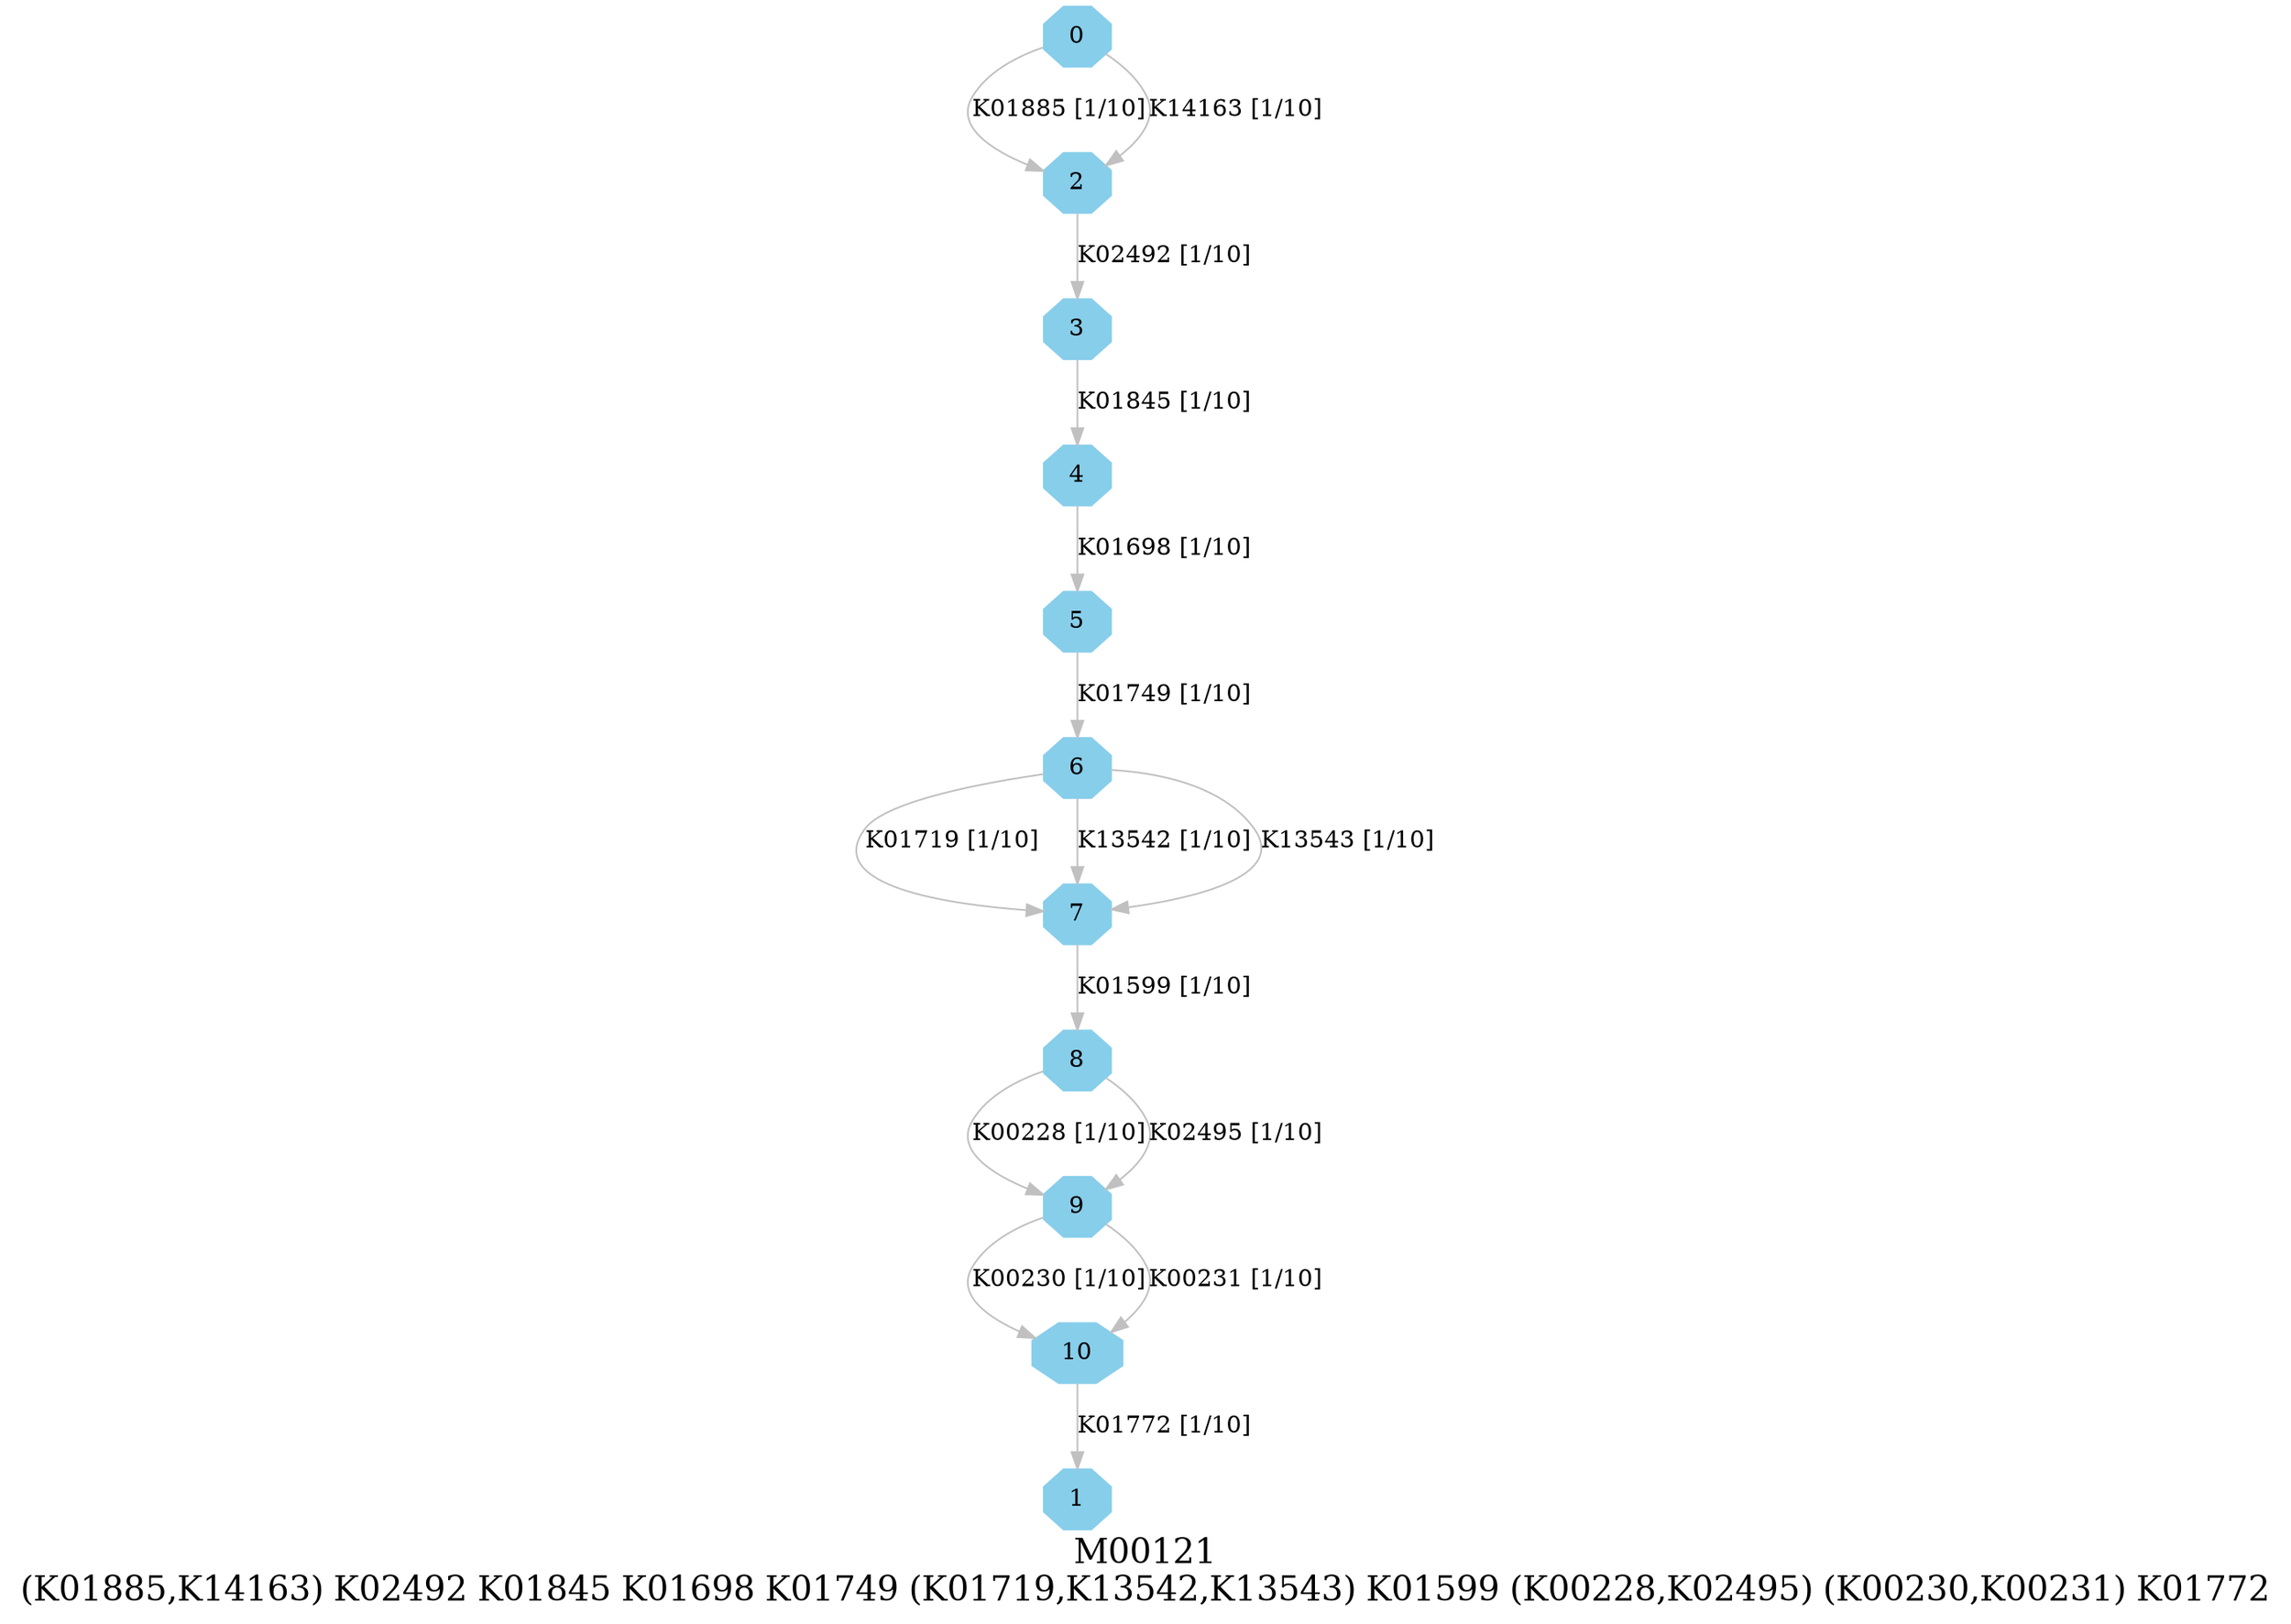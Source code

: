 digraph G {
graph [label="M00121
(K01885,K14163) K02492 K01845 K01698 K01749 (K01719,K13542,K13543) K01599 (K00228,K02495) (K00230,K00231) K01772",fontsize=20];
node [shape=box,style=filled];
edge [len=3,color=grey];
{node [width=.3,height=.3,shape=octagon,style=filled,color=skyblue] 0 1 2 3 4 5 6 7 8 9 10 }
0 -> 2 [label="K01885 [1/10]"];
0 -> 2 [label="K14163 [1/10]"];
2 -> 3 [label="K02492 [1/10]"];
3 -> 4 [label="K01845 [1/10]"];
4 -> 5 [label="K01698 [1/10]"];
5 -> 6 [label="K01749 [1/10]"];
6 -> 7 [label="K01719 [1/10]"];
6 -> 7 [label="K13542 [1/10]"];
6 -> 7 [label="K13543 [1/10]"];
7 -> 8 [label="K01599 [1/10]"];
8 -> 9 [label="K00228 [1/10]"];
8 -> 9 [label="K02495 [1/10]"];
9 -> 10 [label="K00230 [1/10]"];
9 -> 10 [label="K00231 [1/10]"];
10 -> 1 [label="K01772 [1/10]"];
}